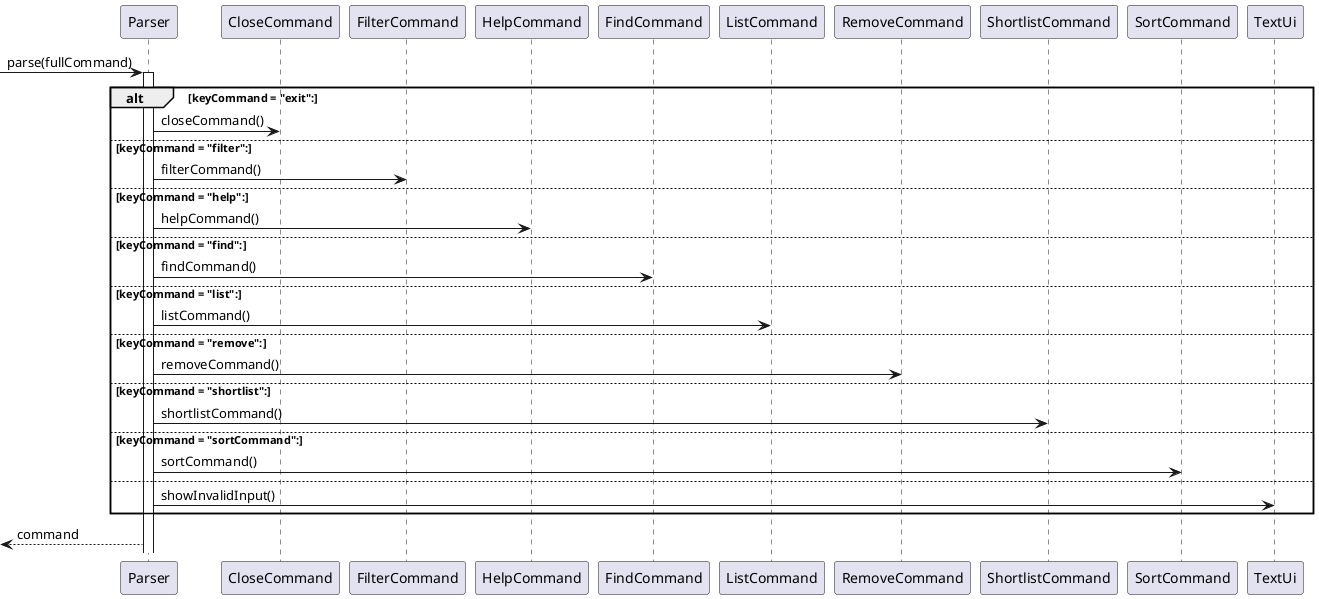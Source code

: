 @startuml
'https://plantuml.com/class-diagram

[-> Parser: parse(fullCommand)
activate Parser
    alt keyCommand = "exit":
        Parser -> CloseCommand: closeCommand()
    else keyCommand = "filter":
        Parser -> FilterCommand: filterCommand()
    else keyCommand = "help":
        Parser -> HelpCommand: helpCommand()
    else keyCommand = "find":
        Parser -> FindCommand: findCommand()
    else keyCommand = "list":
        Parser -> ListCommand: listCommand()
    else keyCommand = "remove":
        Parser -> RemoveCommand: removeCommand()
    else keyCommand = "shortlist":
        Parser -> ShortlistCommand: shortlistCommand()
    else keyCommand = "sortCommand":
        Parser -> SortCommand: sortCommand()
    else
        Parser -> TextUi: showInvalidInput()
    end
[<-- Parser: command
@enduml